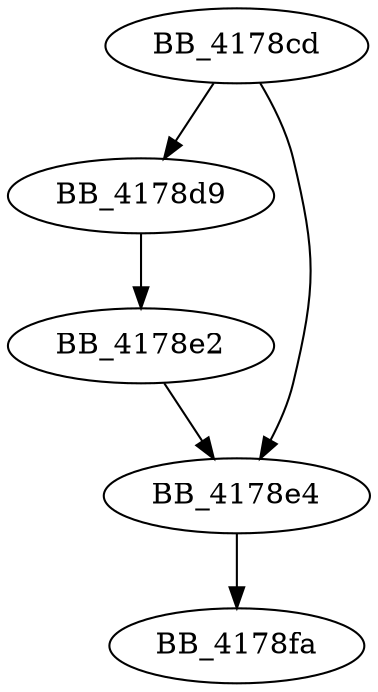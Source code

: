 DiGraph ___crtLCMapStringW{
BB_4178cd->BB_4178d9
BB_4178cd->BB_4178e4
BB_4178d9->BB_4178e2
BB_4178e2->BB_4178e4
BB_4178e4->BB_4178fa
}
